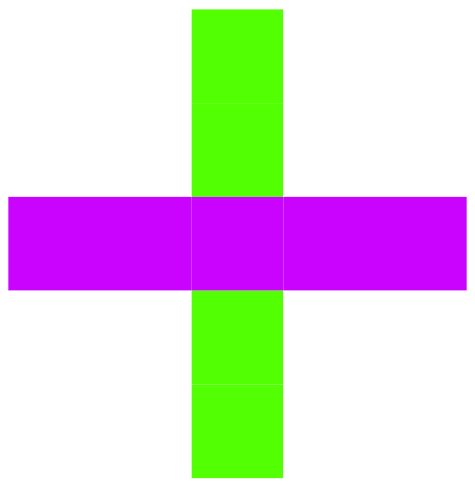 digraph imagen{
    image[shape=none, margin=0,label=<
    <TABLE BORDER="0" CELLBORDER="0" CELLSPACING="0" CELLPADDING="15">
       <TR>
            <TD BGCOLOR="#FFFFFF">   </TD>
            <TD BGCOLOR="#FFFFFF">   </TD>
            <TD BGCOLOR="#53FF03">   </TD>
            <TD BGCOLOR="#FFFFFF">   </TD>
            <TD BGCOLOR="#FFFFFF">   </TD>
       </TR>
       <TR>
            <TD BGCOLOR="#FFFFFF">   </TD>
            <TD BGCOLOR="#FFFFFF">   </TD>
            <TD BGCOLOR="#53FF03">   </TD>
            <TD BGCOLOR="#FFFFFF">   </TD>
            <TD BGCOLOR="#FFFFFF">   </TD>
       </TR>
       <TR>
            <TD BGCOLOR="#CA03FF">   </TD>
            <TD BGCOLOR="#CA03FF">   </TD>
            <TD BGCOLOR="#CA03FF">   </TD>
            <TD BGCOLOR="#CA03FF">   </TD>
            <TD BGCOLOR="#CA03FF">   </TD>
       </TR>
       <TR>
            <TD BGCOLOR="#FFFFFF">   </TD>
            <TD BGCOLOR="#FFFFFF">   </TD>
            <TD BGCOLOR="#53FF03">   </TD>
            <TD BGCOLOR="#FFFFFF">   </TD>
            <TD BGCOLOR="#FFFFFF">   </TD>
       </TR>
       <TR>
            <TD BGCOLOR="#FFFFFF">   </TD>
            <TD BGCOLOR="#FFFFFF">   </TD>
            <TD BGCOLOR="#53FF03">   </TD>
            <TD BGCOLOR="#FFFFFF">   </TD>
            <TD BGCOLOR="#FFFFFF">   </TD>
       </TR>
    </TABLE>>];
}